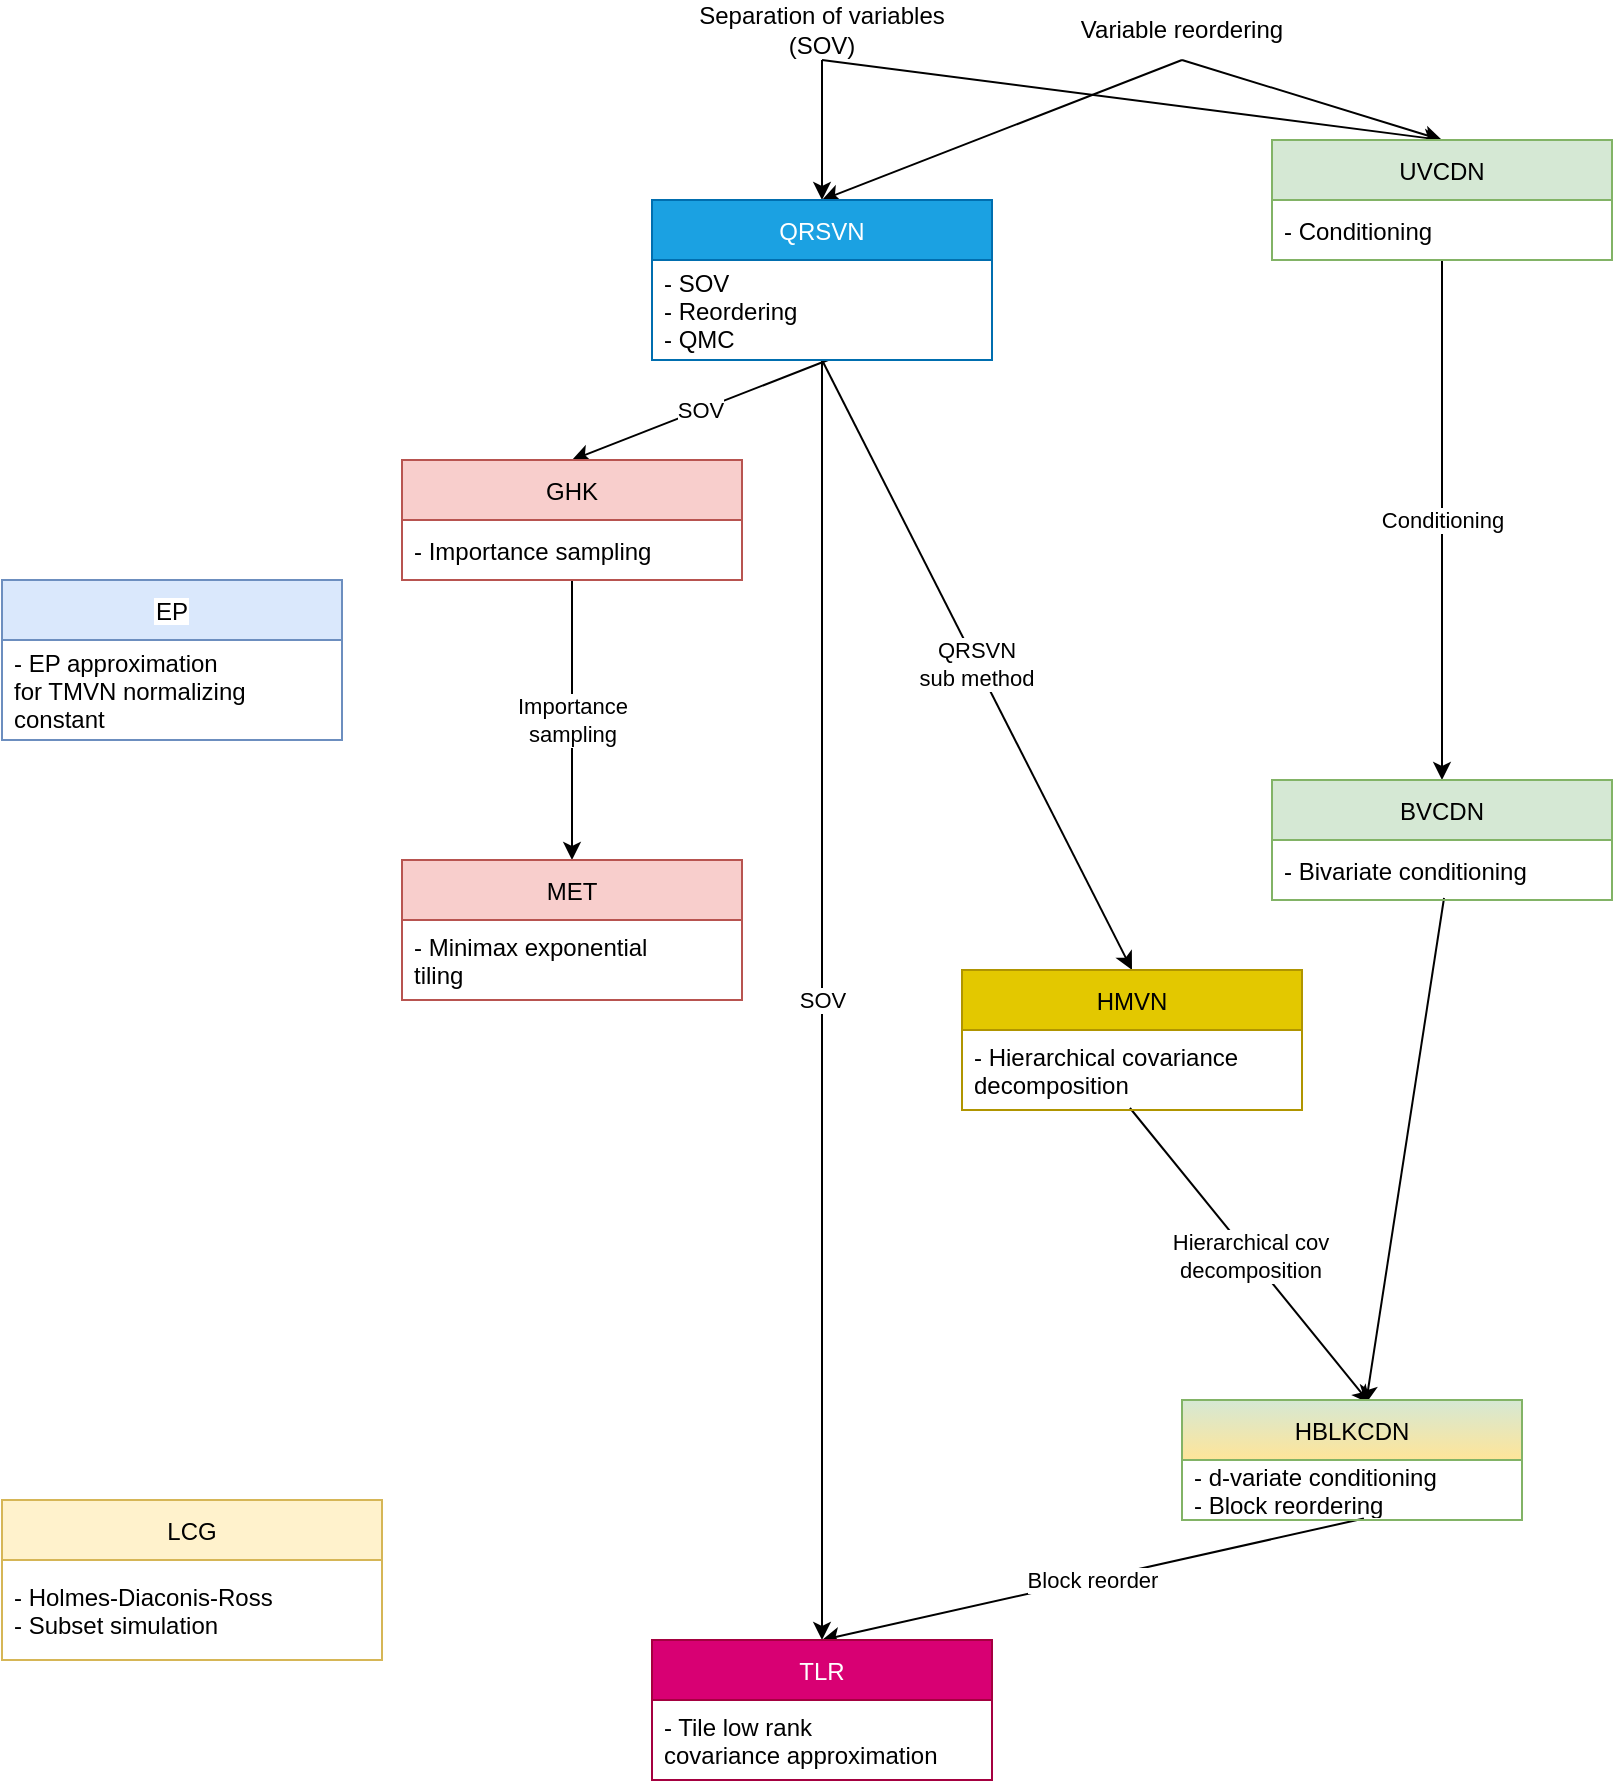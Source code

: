 <mxfile version="18.0.3"><diagram id="TaKa1HuYMA_x_7wT4X9p" name="Page-1"><mxGraphModel dx="1852" dy="1149" grid="1" gridSize="10" guides="1" tooltips="1" connect="1" arrows="1" fold="1" page="1" pageScale="1" pageWidth="850" pageHeight="1100" math="0" shadow="0"><root><mxCell id="0"/><mxCell id="1" parent="0"/><mxCell id="c0aobDQLXwcyiWx5CsME-3" value="SOV" style="endArrow=classic;html=1;rounded=1;sketch=0;curved=0;entryX=0.5;entryY=0;entryDx=0;entryDy=0;exitX=0.518;exitY=1;exitDx=0;exitDy=0;exitPerimeter=0;" edge="1" parent="1" source="c0aobDQLXwcyiWx5CsME-110" target="c0aobDQLXwcyiWx5CsME-107"><mxGeometry width="50" height="50" relative="1" as="geometry"><mxPoint x="465" y="250" as="sourcePoint"/><mxPoint x="315" y="300" as="targetPoint"/><Array as="points"/></mxGeometry></mxCell><mxCell id="c0aobDQLXwcyiWx5CsME-31" value="&lt;div&gt;Importance&lt;/div&gt;&lt;div&gt;sampling&lt;br&gt;&lt;/div&gt;" style="endArrow=classic;html=1;rounded=1;sketch=0;curved=0;entryX=0.5;entryY=0;entryDx=0;entryDy=0;exitX=0.5;exitY=1;exitDx=0;exitDy=0;exitPerimeter=0;" edge="1" parent="1" source="c0aobDQLXwcyiWx5CsME-108" target="c0aobDQLXwcyiWx5CsME-102"><mxGeometry width="50" height="50" relative="1" as="geometry"><mxPoint x="315" y="340" as="sourcePoint"/><mxPoint x="315" y="480" as="targetPoint"/></mxGeometry></mxCell><mxCell id="c0aobDQLXwcyiWx5CsME-40" value="Conditioning" style="endArrow=classic;html=1;rounded=1;sketch=0;curved=0;entryX=0.5;entryY=0;entryDx=0;entryDy=0;exitX=0.5;exitY=1;exitDx=0;exitDy=0;" edge="1" parent="1" source="c0aobDQLXwcyiWx5CsME-112" target="c0aobDQLXwcyiWx5CsME-116"><mxGeometry width="50" height="50" relative="1" as="geometry"><mxPoint x="750" y="240" as="sourcePoint"/><mxPoint x="750" y="380" as="targetPoint"/><Array as="points"/></mxGeometry></mxCell><mxCell id="c0aobDQLXwcyiWx5CsME-47" value="" style="endArrow=classic;html=1;rounded=1;sketch=0;curved=0;exitX=0.506;exitY=0.967;exitDx=0;exitDy=0;exitPerimeter=0;entryX=0.541;entryY=0.029;entryDx=0;entryDy=0;entryPerimeter=0;" edge="1" parent="1" source="c0aobDQLXwcyiWx5CsME-117" target="c0aobDQLXwcyiWx5CsME-121"><mxGeometry width="50" height="50" relative="1" as="geometry"><mxPoint x="741.797" y="430" as="sourcePoint"/><mxPoint x="695.334" y="710" as="targetPoint"/><Array as="points"/></mxGeometry></mxCell><mxCell id="c0aobDQLXwcyiWx5CsME-54" value="&lt;div&gt;QRSVN &lt;br&gt;&lt;/div&gt;&lt;div&gt;sub method&lt;/div&gt;" style="endArrow=classic;html=1;rounded=1;sketch=0;curved=0;entryX=0.5;entryY=0;entryDx=0;entryDy=0;exitX=0.5;exitY=1;exitDx=0;exitDy=0;" edge="1" parent="1" source="c0aobDQLXwcyiWx5CsME-109" target="c0aobDQLXwcyiWx5CsME-118"><mxGeometry width="50" height="50" relative="1" as="geometry"><mxPoint x="465" y="250" as="sourcePoint"/><mxPoint x="580" y="500" as="targetPoint"/><Array as="points"/></mxGeometry></mxCell><mxCell id="c0aobDQLXwcyiWx5CsME-58" value="&lt;div&gt;Hierarchical cov&lt;br&gt;&lt;/div&gt;&lt;div&gt;decomposition&lt;/div&gt;" style="endArrow=classic;html=1;rounded=1;sketch=0;curved=0;entryX=0.553;entryY=0.029;entryDx=0;entryDy=0;exitX=0.494;exitY=0.975;exitDx=0;exitDy=0;exitPerimeter=0;entryPerimeter=0;" edge="1" parent="1" source="c0aobDQLXwcyiWx5CsME-119" target="c0aobDQLXwcyiWx5CsME-121"><mxGeometry width="50" height="50" relative="1" as="geometry"><mxPoint x="580" y="550" as="sourcePoint"/><mxPoint x="690" y="710" as="targetPoint"/><Array as="points"/></mxGeometry></mxCell><mxCell id="c0aobDQLXwcyiWx5CsME-64" value="Separation of variables (SOV)" style="text;html=1;strokeColor=none;fillColor=none;align=center;verticalAlign=middle;whiteSpace=wrap;rounded=0;sketch=0;" vertex="1" parent="1"><mxGeometry x="370" y="60" width="140" height="30" as="geometry"/></mxCell><mxCell id="c0aobDQLXwcyiWx5CsME-65" value="Variable reordering" style="text;html=1;strokeColor=none;fillColor=none;align=center;verticalAlign=middle;whiteSpace=wrap;rounded=0;sketch=0;" vertex="1" parent="1"><mxGeometry x="550" y="60" width="140" height="30" as="geometry"/></mxCell><mxCell id="c0aobDQLXwcyiWx5CsME-69" value="" style="endArrow=classic;html=1;rounded=1;sketch=0;curved=0;entryX=0.5;entryY=0;entryDx=0;entryDy=0;exitX=0.5;exitY=1;exitDx=0;exitDy=0;" edge="1" parent="1" source="c0aobDQLXwcyiWx5CsME-64" target="c0aobDQLXwcyiWx5CsME-109"><mxGeometry width="50" height="50" relative="1" as="geometry"><mxPoint x="447.5" y="110" as="sourcePoint"/><mxPoint x="465" y="210" as="targetPoint"/><Array as="points"/></mxGeometry></mxCell><mxCell id="c0aobDQLXwcyiWx5CsME-70" value="" style="endArrow=classic;html=1;rounded=1;sketch=0;curved=0;entryX=0.5;entryY=0;entryDx=0;entryDy=0;exitX=0.5;exitY=1;exitDx=0;exitDy=0;" edge="1" parent="1" source="c0aobDQLXwcyiWx5CsME-64" target="c0aobDQLXwcyiWx5CsME-112"><mxGeometry width="50" height="50" relative="1" as="geometry"><mxPoint x="445" y="110" as="sourcePoint"/><mxPoint x="750" y="200" as="targetPoint"/><Array as="points"/></mxGeometry></mxCell><mxCell id="c0aobDQLXwcyiWx5CsME-74" value="SOV" style="endArrow=classic;html=1;rounded=1;sketch=0;curved=0;entryX=0.5;entryY=0;entryDx=0;entryDy=0;exitX=0.5;exitY=1;exitDx=0;exitDy=0;" edge="1" parent="1" source="c0aobDQLXwcyiWx5CsME-109" target="c0aobDQLXwcyiWx5CsME-126"><mxGeometry width="50" height="50" relative="1" as="geometry"><mxPoint x="465" y="250" as="sourcePoint"/><mxPoint x="440" y="790" as="targetPoint"/><Array as="points"/></mxGeometry></mxCell><mxCell id="c0aobDQLXwcyiWx5CsME-78" value="Block reorder" style="endArrow=classic;html=1;rounded=1;sketch=0;curved=0;entryX=0.5;entryY=0;entryDx=0;entryDy=0;exitX=0.535;exitY=0.975;exitDx=0;exitDy=0;exitPerimeter=0;" edge="1" parent="1" source="c0aobDQLXwcyiWx5CsME-122" target="c0aobDQLXwcyiWx5CsME-126"><mxGeometry width="50" height="50" relative="1" as="geometry"><mxPoint x="690" y="760" as="sourcePoint"/><mxPoint x="480" y="810" as="targetPoint"/><Array as="points"/></mxGeometry></mxCell><mxCell id="c0aobDQLXwcyiWx5CsME-86" value="" style="endArrow=classic;html=1;rounded=1;sketch=0;curved=0;exitX=0.5;exitY=1;exitDx=0;exitDy=0;entryX=0.5;entryY=0;entryDx=0;entryDy=0;" edge="1" parent="1" source="c0aobDQLXwcyiWx5CsME-65" target="c0aobDQLXwcyiWx5CsME-109"><mxGeometry width="50" height="50" relative="1" as="geometry"><mxPoint x="495" y="180" as="sourcePoint"/><mxPoint x="465" y="210" as="targetPoint"/><Array as="points"/></mxGeometry></mxCell><mxCell id="c0aobDQLXwcyiWx5CsME-88" value="" style="endArrow=classic;html=1;rounded=1;sketch=0;curved=0;exitX=0.5;exitY=1;exitDx=0;exitDy=0;entryX=0.5;entryY=0;entryDx=0;entryDy=0;" edge="1" parent="1" source="c0aobDQLXwcyiWx5CsME-65" target="c0aobDQLXwcyiWx5CsME-112"><mxGeometry width="50" height="50" relative="1" as="geometry"><mxPoint x="765" y="150" as="sourcePoint"/><mxPoint x="750" y="200" as="targetPoint"/><Array as="points"/></mxGeometry></mxCell><mxCell id="c0aobDQLXwcyiWx5CsME-102" value="MET" style="swimlane;fontStyle=0;childLayout=stackLayout;horizontal=1;startSize=30;horizontalStack=0;resizeParent=1;resizeParentMax=0;resizeLast=0;collapsible=1;marginBottom=0;rounded=0;sketch=0;fillColor=#f8cecc;strokeColor=#b85450;" vertex="1" parent="1"><mxGeometry x="230" y="490" width="170" height="70" as="geometry"/></mxCell><mxCell id="c0aobDQLXwcyiWx5CsME-103" value="- Minimax exponential &#xA;tiling" style="text;strokeColor=none;fillColor=none;align=left;verticalAlign=middle;spacingLeft=4;spacingRight=4;overflow=hidden;points=[[0,0.5],[1,0.5]];portConstraint=eastwest;rotatable=0;rounded=0;sketch=0;" vertex="1" parent="c0aobDQLXwcyiWx5CsME-102"><mxGeometry y="30" width="170" height="40" as="geometry"/></mxCell><mxCell id="c0aobDQLXwcyiWx5CsME-107" value="GHK" style="swimlane;fontStyle=0;childLayout=stackLayout;horizontal=1;startSize=30;horizontalStack=0;resizeParent=1;resizeParentMax=0;resizeLast=0;collapsible=1;marginBottom=0;rounded=0;sketch=0;fillColor=#f8cecc;strokeColor=#b85450;" vertex="1" parent="1"><mxGeometry x="230" y="290" width="170" height="60" as="geometry"/></mxCell><mxCell id="c0aobDQLXwcyiWx5CsME-108" value="- Importance sampling" style="text;strokeColor=none;fillColor=none;align=left;verticalAlign=middle;spacingLeft=4;spacingRight=4;overflow=hidden;points=[[0,0.5],[1,0.5]];portConstraint=eastwest;rotatable=0;rounded=0;sketch=0;" vertex="1" parent="c0aobDQLXwcyiWx5CsME-107"><mxGeometry y="30" width="170" height="30" as="geometry"/></mxCell><mxCell id="c0aobDQLXwcyiWx5CsME-109" value="QRSVN" style="swimlane;fontStyle=0;childLayout=stackLayout;horizontal=1;startSize=30;horizontalStack=0;resizeParent=1;resizeParentMax=0;resizeLast=0;collapsible=1;marginBottom=0;rounded=0;sketch=0;fillColor=#1ba1e2;fontColor=#ffffff;strokeColor=#006EAF;" vertex="1" parent="1"><mxGeometry x="355" y="160" width="170" height="80" as="geometry"/></mxCell><mxCell id="c0aobDQLXwcyiWx5CsME-110" value="- SOV&#xA;- Reordering&#xA;- QMC" style="text;strokeColor=none;fillColor=none;align=left;verticalAlign=middle;spacingLeft=4;spacingRight=4;overflow=hidden;points=[[0,0.5],[1,0.5]];portConstraint=eastwest;rotatable=0;rounded=0;sketch=0;" vertex="1" parent="c0aobDQLXwcyiWx5CsME-109"><mxGeometry y="30" width="170" height="50" as="geometry"/></mxCell><mxCell id="c0aobDQLXwcyiWx5CsME-112" value="UVCDN" style="swimlane;fontStyle=0;childLayout=stackLayout;horizontal=1;startSize=30;horizontalStack=0;resizeParent=1;resizeParentMax=0;resizeLast=0;collapsible=1;marginBottom=0;rounded=0;sketch=0;fillColor=#d5e8d4;strokeColor=#82b366;" vertex="1" parent="1"><mxGeometry x="665" y="130" width="170" height="60" as="geometry"/></mxCell><mxCell id="c0aobDQLXwcyiWx5CsME-113" value="- Conditioning" style="text;strokeColor=none;fillColor=none;align=left;verticalAlign=middle;spacingLeft=4;spacingRight=4;overflow=hidden;points=[[0,0.5],[1,0.5]];portConstraint=eastwest;rotatable=0;rounded=0;sketch=0;" vertex="1" parent="c0aobDQLXwcyiWx5CsME-112"><mxGeometry y="30" width="170" height="30" as="geometry"/></mxCell><mxCell id="c0aobDQLXwcyiWx5CsME-116" value="BVCDN" style="swimlane;fontStyle=0;childLayout=stackLayout;horizontal=1;startSize=30;horizontalStack=0;resizeParent=1;resizeParentMax=0;resizeLast=0;collapsible=1;marginBottom=0;rounded=0;sketch=0;fillColor=#d5e8d4;strokeColor=#82b366;" vertex="1" parent="1"><mxGeometry x="665" y="450" width="170" height="60" as="geometry"/></mxCell><mxCell id="c0aobDQLXwcyiWx5CsME-117" value="- Bivariate conditioning" style="text;strokeColor=none;fillColor=none;align=left;verticalAlign=middle;spacingLeft=4;spacingRight=4;overflow=hidden;points=[[0,0.5],[1,0.5]];portConstraint=eastwest;rotatable=0;rounded=0;sketch=0;" vertex="1" parent="c0aobDQLXwcyiWx5CsME-116"><mxGeometry y="30" width="170" height="30" as="geometry"/></mxCell><mxCell id="c0aobDQLXwcyiWx5CsME-118" value="HMVN" style="swimlane;fontStyle=0;childLayout=stackLayout;horizontal=1;startSize=30;horizontalStack=0;resizeParent=1;resizeParentMax=0;resizeLast=0;collapsible=1;marginBottom=0;rounded=0;sketch=0;fillColor=#e3c800;fontColor=#000000;strokeColor=#B09500;" vertex="1" parent="1"><mxGeometry x="510" y="545" width="170" height="70" as="geometry"/></mxCell><mxCell id="c0aobDQLXwcyiWx5CsME-119" value="- Hierarchical covariance&#xA;decomposition" style="text;strokeColor=none;fillColor=none;align=left;verticalAlign=middle;spacingLeft=4;spacingRight=4;overflow=hidden;points=[[0,0.5],[1,0.5]];portConstraint=eastwest;rotatable=0;rounded=0;sketch=0;" vertex="1" parent="c0aobDQLXwcyiWx5CsME-118"><mxGeometry y="30" width="170" height="40" as="geometry"/></mxCell><mxCell id="c0aobDQLXwcyiWx5CsME-121" value="HBLKCDN" style="swimlane;fontStyle=0;childLayout=stackLayout;horizontal=1;startSize=30;horizontalStack=0;resizeParent=1;resizeParentMax=0;resizeLast=0;collapsible=1;marginBottom=0;rounded=0;sketch=0;fillColor=#d5e8d4;strokeColor=#82b366;gradientColor=#FFE599;" vertex="1" parent="1"><mxGeometry x="620" y="760" width="170" height="60" as="geometry"/></mxCell><mxCell id="c0aobDQLXwcyiWx5CsME-122" value="- d-variate conditioning&#xA;- Block reordering&#xA;" style="text;strokeColor=none;fillColor=none;align=left;verticalAlign=middle;spacingLeft=4;spacingRight=4;overflow=hidden;points=[[0,0.5],[1,0.5]];portConstraint=eastwest;rotatable=0;rounded=0;sketch=0;" vertex="1" parent="c0aobDQLXwcyiWx5CsME-121"><mxGeometry y="30" width="170" height="30" as="geometry"/></mxCell><mxCell id="c0aobDQLXwcyiWx5CsME-126" value="TLR" style="swimlane;fontStyle=0;childLayout=stackLayout;horizontal=1;startSize=30;horizontalStack=0;resizeParent=1;resizeParentMax=0;resizeLast=0;collapsible=1;marginBottom=0;rounded=0;sketch=0;fillColor=#d80073;fontColor=#ffffff;strokeColor=#A50040;" vertex="1" parent="1"><mxGeometry x="355" y="880" width="170" height="70" as="geometry"/></mxCell><mxCell id="c0aobDQLXwcyiWx5CsME-127" value="- Tile low rank &#xA;covariance approximation" style="text;strokeColor=none;fillColor=none;align=left;verticalAlign=middle;spacingLeft=4;spacingRight=4;overflow=hidden;points=[[0,0.5],[1,0.5]];portConstraint=eastwest;rotatable=0;rounded=0;sketch=0;" vertex="1" parent="c0aobDQLXwcyiWx5CsME-126"><mxGeometry y="30" width="170" height="40" as="geometry"/></mxCell><mxCell id="c0aobDQLXwcyiWx5CsME-129" value="EP" style="swimlane;fontStyle=0;childLayout=stackLayout;horizontal=1;startSize=30;horizontalStack=0;resizeParent=1;resizeParentMax=0;resizeLast=0;collapsible=1;marginBottom=0;rounded=0;sketch=0;labelBackgroundColor=default;fillColor=#dae8fc;strokeColor=#6c8ebf;" vertex="1" parent="1"><mxGeometry x="30" y="350" width="170" height="80" as="geometry"/></mxCell><mxCell id="c0aobDQLXwcyiWx5CsME-130" value="- EP approximation&#xA;for TMVN normalizing&#xA;constant" style="text;strokeColor=none;fillColor=none;align=left;verticalAlign=middle;spacingLeft=4;spacingRight=4;overflow=hidden;points=[[0,0.5],[1,0.5]];portConstraint=eastwest;rotatable=0;rounded=0;sketch=0;" vertex="1" parent="c0aobDQLXwcyiWx5CsME-129"><mxGeometry y="30" width="170" height="50" as="geometry"/></mxCell><mxCell id="c0aobDQLXwcyiWx5CsME-131" value="LCG" style="swimlane;fontStyle=0;childLayout=stackLayout;horizontal=1;startSize=30;horizontalStack=0;resizeParent=1;resizeParentMax=0;resizeLast=0;collapsible=1;marginBottom=0;rounded=0;sketch=0;fillColor=#fff2cc;strokeColor=#d6b656;" vertex="1" parent="1"><mxGeometry x="30" y="810" width="190" height="80" as="geometry"/></mxCell><mxCell id="c0aobDQLXwcyiWx5CsME-132" value="- Holmes-Diaconis-Ross&#xA;- Subset simulation" style="text;strokeColor=none;fillColor=none;align=left;verticalAlign=middle;spacingLeft=4;spacingRight=4;overflow=hidden;points=[[0,0.5],[1,0.5]];portConstraint=eastwest;rotatable=0;rounded=0;sketch=0;" vertex="1" parent="c0aobDQLXwcyiWx5CsME-131"><mxGeometry y="30" width="190" height="50" as="geometry"/></mxCell></root></mxGraphModel></diagram></mxfile>